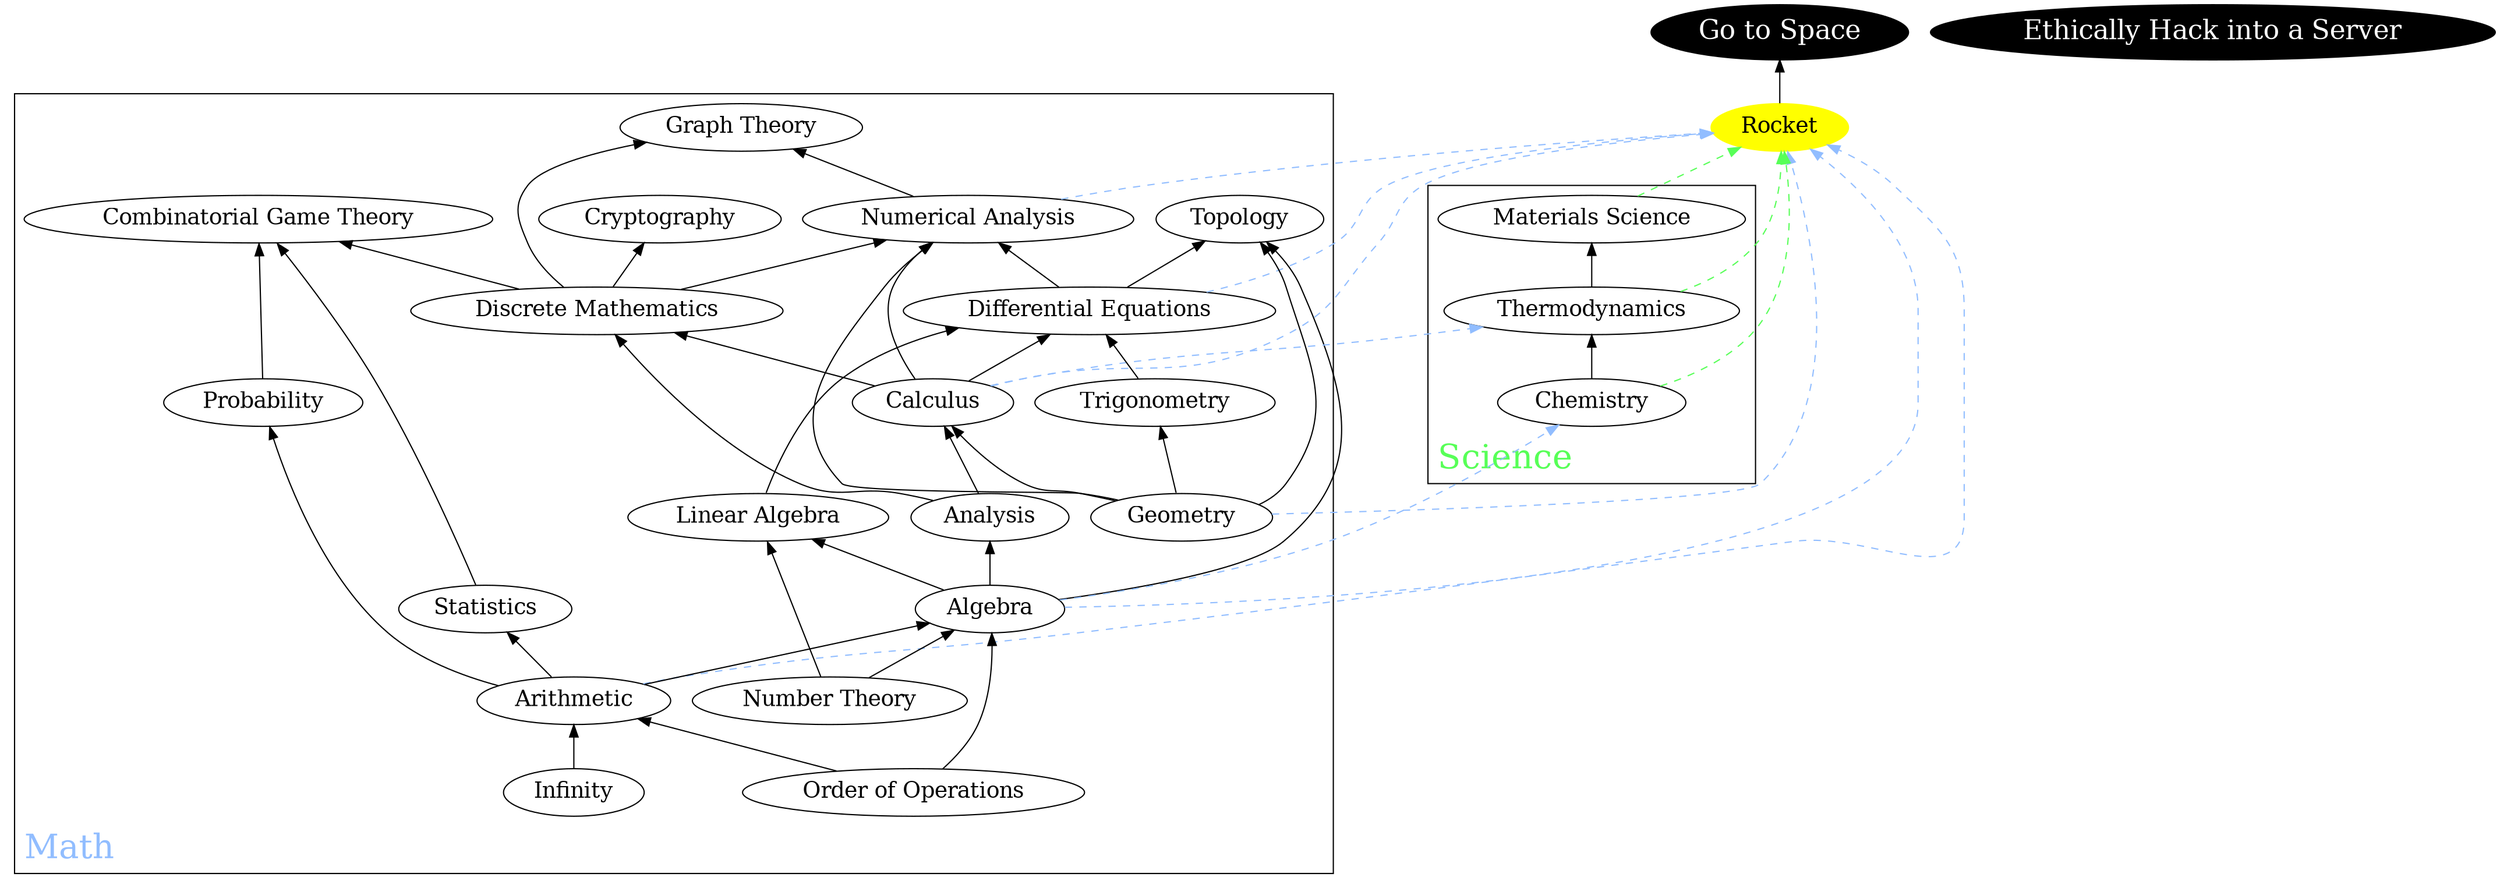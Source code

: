 digraph G {

  // general config
  rankdir = BT
  compound = true
  graph [labeljust=l fontsize=28]


  // capabilities
  node [style=filled color=black fontcolor=white fontsize=22]

  GoToSpace [label="Go to Space"]
  EthicalHacker [label="Ethically Hack into a Server"]

  {rank=same GoToSpace EthicalHacker}


  // vehicles
  node [style=filled color=yellow fontcolor=black fontsize=18]

  Rocket -> GoToSpace

  {rank=same Rocket}


  // topics
  node [style=solid color=black fontcolor=black]

  subgraph cluster_math {
    label = "Math"
    fontcolor = "#91BDFF"
    href = "https://simple.wikipedia.org/wiki/List_of_mathematics_topics"

    Algebra -> {Analysis, LinearAlgebra, Topology}
    Analysis -> {Calculus, DiscreteMathematics}
    Arithmetic -> {Algebra, Probability, Statistics}
    Calculus -> {DifferentialEquations, NumericalAnalysis, DiscreteMathematics}
    CombinatorialGameTheory [label="Combinatorial Game Theory"]
    CombinatorialGameTheory 
    Cryptography
    DifferentialEquations [label="Differential Equations"]
    DifferentialEquations -> {NumericalAnalysis, Topology}
    DiscreteMathematics [label="Discrete Mathematics"]
    DiscreteMathematics -> {GraphTheory, NumericalAnalysis, Cryptography, CombinatorialGameTheory}
    Geometry -> {Calculus, NumericalAnalysis, Trigonometry, Topology}
    GraphTheory [label="Graph Theory"]
    GraphTheory 
    Infinity -> {Arithmetic}
    LinearAlgebra [label="Linear Algebra"]
    LinearAlgebra -> {DifferentialEquations}
    NumberTheory [label="Number Theory"]
    NumberTheory -> {LinearAlgebra, Algebra}
    NumericalAnalysis [label="Numerical Analysis"]
    NumericalAnalysis -> {GraphTheory}
    OrderOfOperations [label="Order of Operations"]
    OrderOfOperations -> {Arithmetic, Algebra}
    Probability -> {CombinatorialGameTheory}
    Statistics -> {CombinatorialGameTheory}
    Topology
    Trigonometry -> {DifferentialEquations}

  }

  {Arithmetic, Algebra, Calculus, Geometry, NumericalAnalysis, DifferentialEquations} -> Rocket [color="#91BDFF" style=dashed]

  subgraph cluster_science {
    label = "Science"
    href = "https://en.wikipedia.org/wiki/Branches_of_science#Physical_science"
    fontcolor = "#57FF57"

    Chemistry -> {Thermodynamics}
    {Algebra} -> Chemistry [color="#91BDFF" style=dashed]
//    ClassicalMechanics [label="Classical Mechanics"]
//    ClassicalMechanics -> {RelativisticMechanics}
//    Electromagnetism
    MaterialsScience [label="Materials Science"]
    MaterialsScience 
//    RelativisticMechanics [label="Relativistic Mechanics"]
//    RelativisticMechanics 
    Thermodynamics -> {MaterialsScience}
    {Calculus} -> Thermodynamics [color="#91BDFF" style=dashed]
//    QuantumMechanics [label="Quantum Mechanics"]

  }

  {Chemistry, MaterialsScience, Thermodynamics} -> Rocket [color="#57FF57" style=dashed]

}

